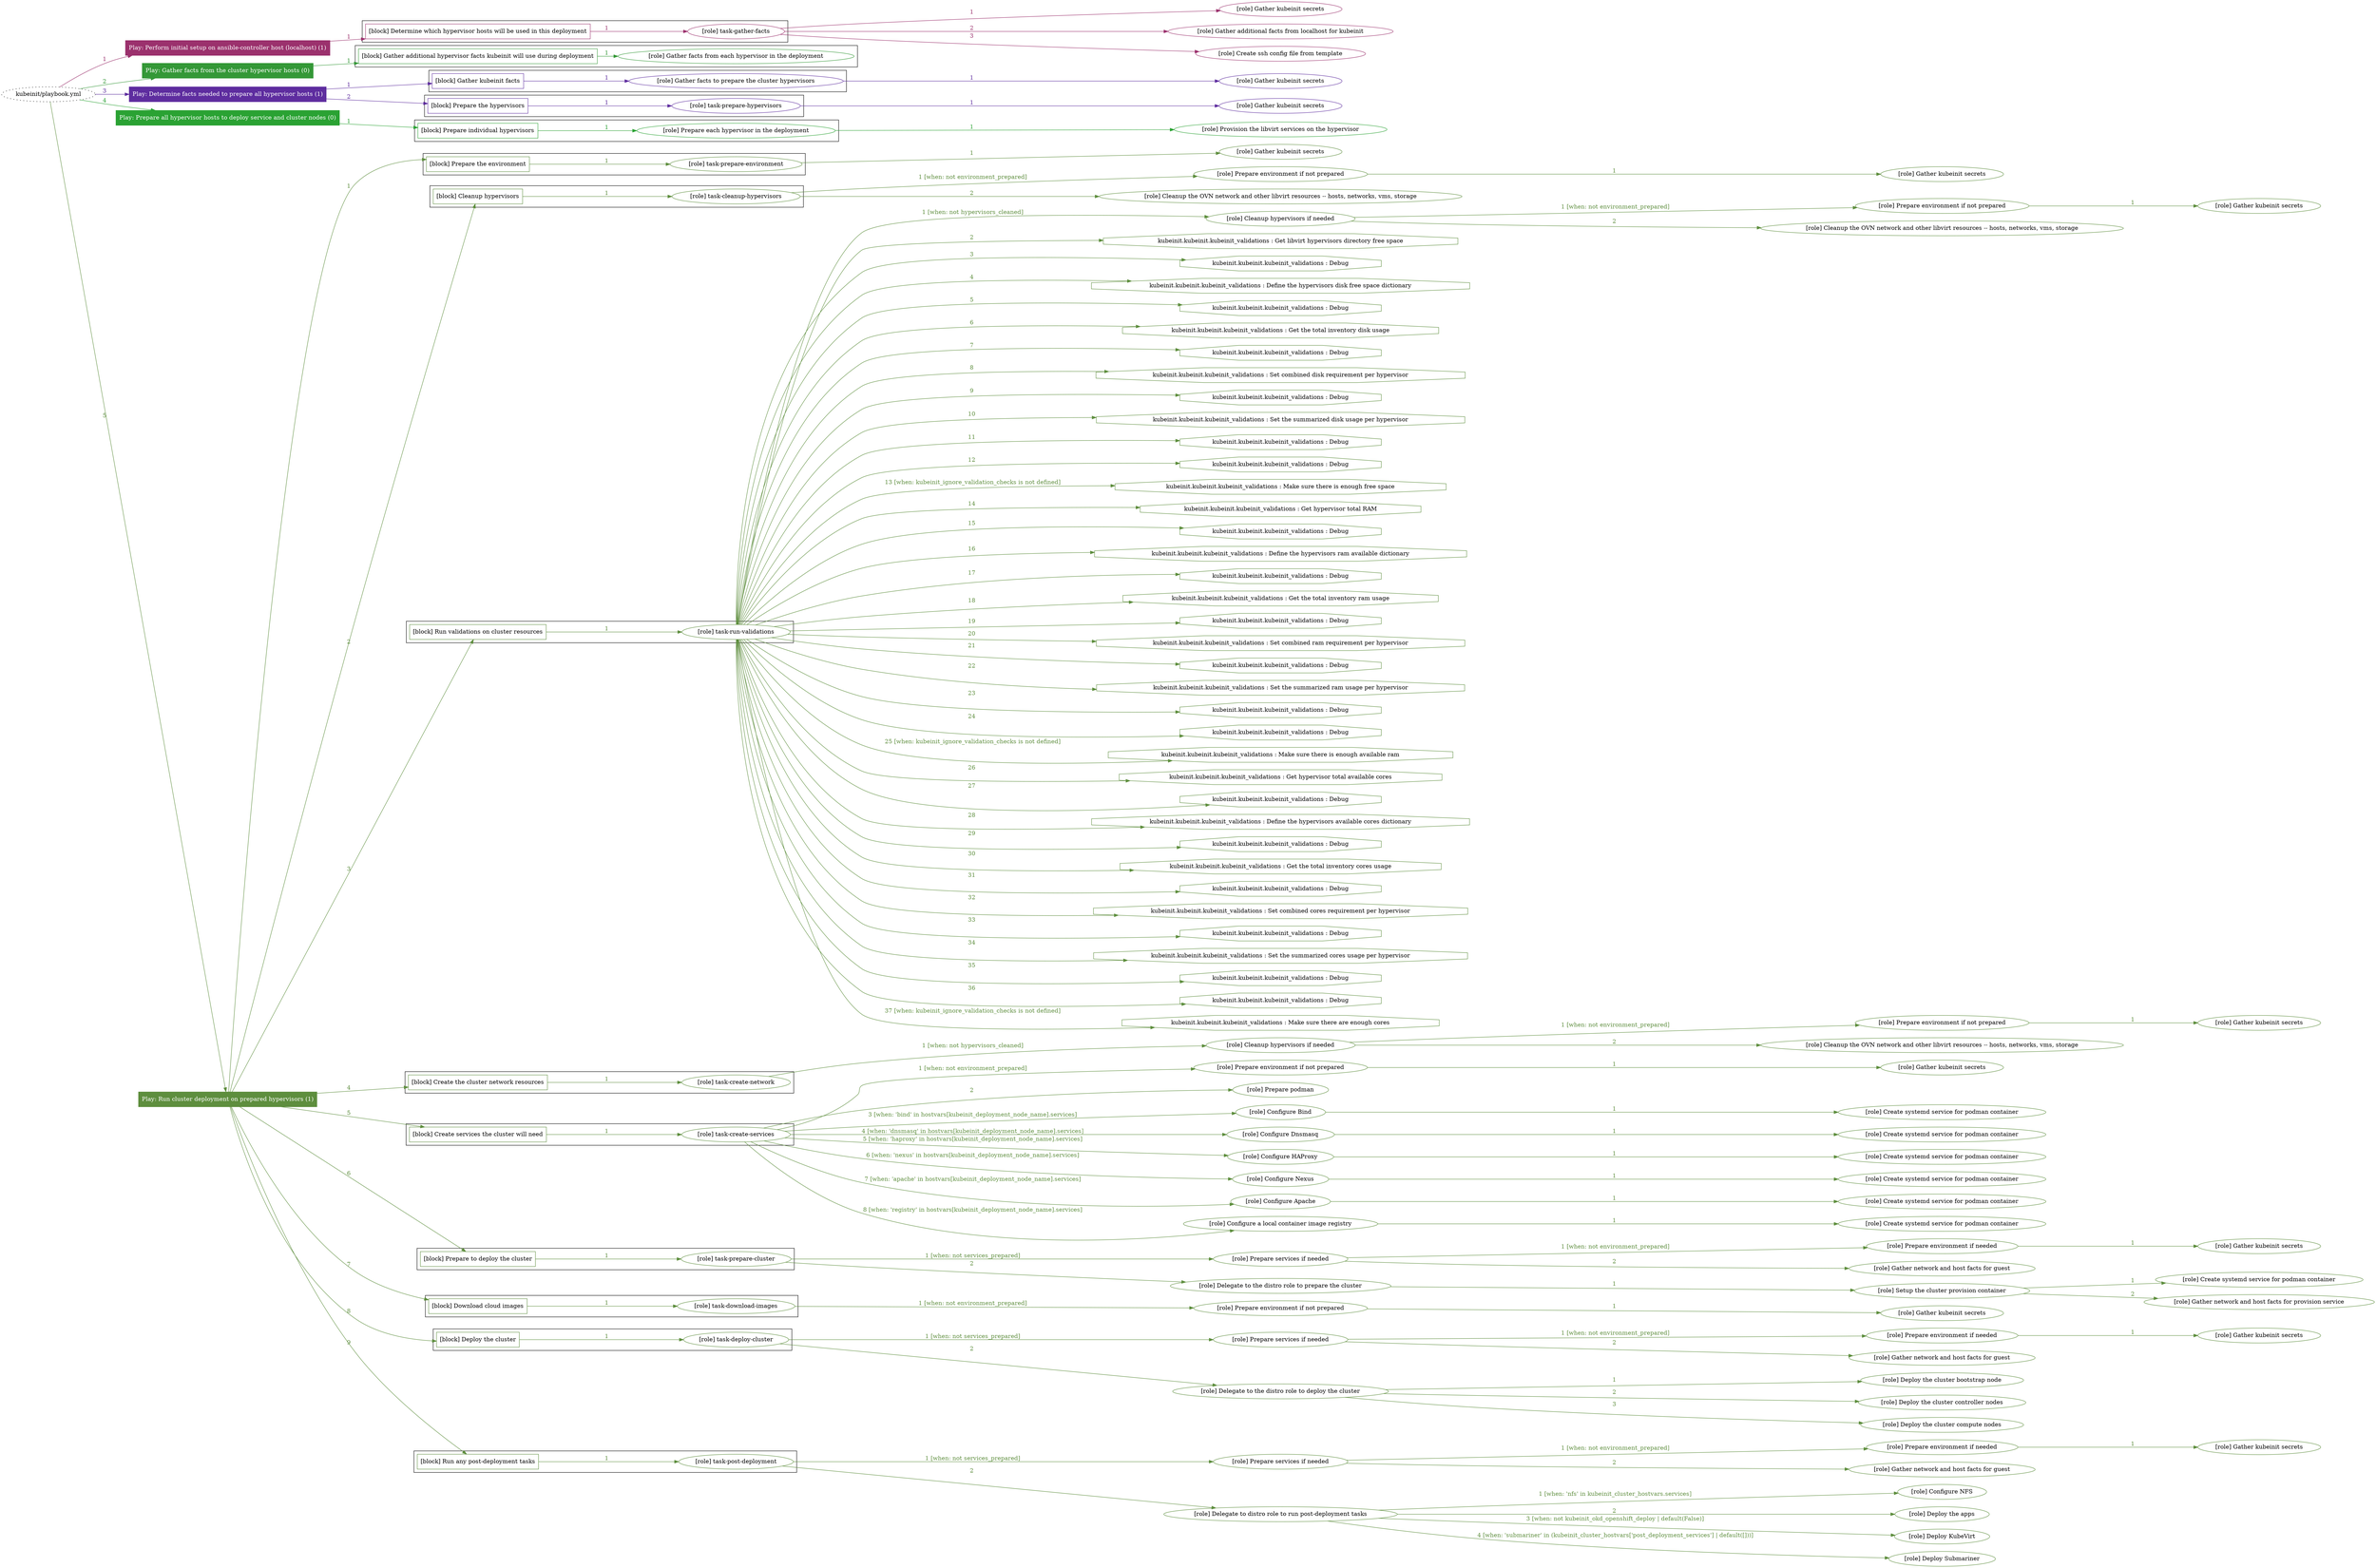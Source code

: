 digraph {
	graph [concentrate=true ordering=in rankdir=LR ratio=fill]
	edge [esep=5 sep=10]
	"kubeinit/playbook.yml" [URL="/home/runner/work/kubeinit/kubeinit/kubeinit/playbook.yml" id=playbook_6489a71c style=dotted]
	play_31ddf039 [label="Play: Perform initial setup on ansible-controller host (localhost) (1)" URL="/home/runner/work/kubeinit/kubeinit/kubeinit/playbook.yml" color="#9b316d" fontcolor="#ffffff" id=play_31ddf039 shape=box style=filled tooltip=localhost]
	"kubeinit/playbook.yml" -> play_31ddf039 [label="1 " color="#9b316d" fontcolor="#9b316d" id=edge_326ee6fe labeltooltip="1 " tooltip="1 "]
	subgraph "Gather kubeinit secrets" {
		role_8898925d [label="[role] Gather kubeinit secrets" URL="/home/runner/.ansible/collections/ansible_collections/kubeinit/kubeinit/roles/kubeinit_prepare/tasks/build_hypervisors_group.yml" color="#9b316d" id=role_8898925d tooltip="Gather kubeinit secrets"]
	}
	subgraph "Gather additional facts from localhost for kubeinit" {
		role_a1d559e5 [label="[role] Gather additional facts from localhost for kubeinit" URL="/home/runner/.ansible/collections/ansible_collections/kubeinit/kubeinit/roles/kubeinit_prepare/tasks/build_hypervisors_group.yml" color="#9b316d" id=role_a1d559e5 tooltip="Gather additional facts from localhost for kubeinit"]
	}
	subgraph "Create ssh config file from template" {
		role_5329780f [label="[role] Create ssh config file from template" URL="/home/runner/.ansible/collections/ansible_collections/kubeinit/kubeinit/roles/kubeinit_prepare/tasks/build_hypervisors_group.yml" color="#9b316d" id=role_5329780f tooltip="Create ssh config file from template"]
	}
	subgraph "task-gather-facts" {
		role_a66c4647 [label="[role] task-gather-facts" URL="/home/runner/work/kubeinit/kubeinit/kubeinit/playbook.yml" color="#9b316d" id=role_a66c4647 tooltip="task-gather-facts"]
		role_a66c4647 -> role_8898925d [label="1 " color="#9b316d" fontcolor="#9b316d" id=edge_f9e7d358 labeltooltip="1 " tooltip="1 "]
		role_a66c4647 -> role_a1d559e5 [label="2 " color="#9b316d" fontcolor="#9b316d" id=edge_cc259043 labeltooltip="2 " tooltip="2 "]
		role_a66c4647 -> role_5329780f [label="3 " color="#9b316d" fontcolor="#9b316d" id=edge_74aada77 labeltooltip="3 " tooltip="3 "]
	}
	subgraph "Play: Perform initial setup on ansible-controller host (localhost) (1)" {
		play_31ddf039 -> block_3214e702 [label=1 color="#9b316d" fontcolor="#9b316d" id=edge_f205d450 labeltooltip=1 tooltip=1]
		subgraph cluster_block_3214e702 {
			block_3214e702 [label="[block] Determine which hypervisor hosts will be used in this deployment" URL="/home/runner/work/kubeinit/kubeinit/kubeinit/playbook.yml" color="#9b316d" id=block_3214e702 labeltooltip="Determine which hypervisor hosts will be used in this deployment" shape=box tooltip="Determine which hypervisor hosts will be used in this deployment"]
			block_3214e702 -> role_a66c4647 [label="1 " color="#9b316d" fontcolor="#9b316d" id=edge_5580ca94 labeltooltip="1 " tooltip="1 "]
		}
	}
	play_5fde5901 [label="Play: Gather facts from the cluster hypervisor hosts (0)" URL="/home/runner/work/kubeinit/kubeinit/kubeinit/playbook.yml" color="#349837" fontcolor="#ffffff" id=play_5fde5901 shape=box style=filled tooltip="Play: Gather facts from the cluster hypervisor hosts (0)"]
	"kubeinit/playbook.yml" -> play_5fde5901 [label="2 " color="#349837" fontcolor="#349837" id=edge_d2328a1b labeltooltip="2 " tooltip="2 "]
	subgraph "Gather facts from each hypervisor in the deployment" {
		role_ea2fda88 [label="[role] Gather facts from each hypervisor in the deployment" URL="/home/runner/work/kubeinit/kubeinit/kubeinit/playbook.yml" color="#349837" id=role_ea2fda88 tooltip="Gather facts from each hypervisor in the deployment"]
	}
	subgraph "Play: Gather facts from the cluster hypervisor hosts (0)" {
		play_5fde5901 -> block_7ebe683b [label=1 color="#349837" fontcolor="#349837" id=edge_2e6e2733 labeltooltip=1 tooltip=1]
		subgraph cluster_block_7ebe683b {
			block_7ebe683b [label="[block] Gather additional hypervisor facts kubeinit will use during deployment" URL="/home/runner/work/kubeinit/kubeinit/kubeinit/playbook.yml" color="#349837" id=block_7ebe683b labeltooltip="Gather additional hypervisor facts kubeinit will use during deployment" shape=box tooltip="Gather additional hypervisor facts kubeinit will use during deployment"]
			block_7ebe683b -> role_ea2fda88 [label="1 " color="#349837" fontcolor="#349837" id=edge_19569573 labeltooltip="1 " tooltip="1 "]
		}
	}
	play_2ec57dbe [label="Play: Determine facts needed to prepare all hypervisor hosts (1)" URL="/home/runner/work/kubeinit/kubeinit/kubeinit/playbook.yml" color="#5e2d9f" fontcolor="#ffffff" id=play_2ec57dbe shape=box style=filled tooltip=localhost]
	"kubeinit/playbook.yml" -> play_2ec57dbe [label="3 " color="#5e2d9f" fontcolor="#5e2d9f" id=edge_489cd1ad labeltooltip="3 " tooltip="3 "]
	subgraph "Gather kubeinit secrets" {
		role_c7d43e89 [label="[role] Gather kubeinit secrets" URL="/home/runner/.ansible/collections/ansible_collections/kubeinit/kubeinit/roles/kubeinit_prepare/tasks/gather_kubeinit_facts.yml" color="#5e2d9f" id=role_c7d43e89 tooltip="Gather kubeinit secrets"]
	}
	subgraph "Gather facts to prepare the cluster hypervisors" {
		role_ca959dec [label="[role] Gather facts to prepare the cluster hypervisors" URL="/home/runner/work/kubeinit/kubeinit/kubeinit/playbook.yml" color="#5e2d9f" id=role_ca959dec tooltip="Gather facts to prepare the cluster hypervisors"]
		role_ca959dec -> role_c7d43e89 [label="1 " color="#5e2d9f" fontcolor="#5e2d9f" id=edge_df7ade7b labeltooltip="1 " tooltip="1 "]
	}
	subgraph "Gather kubeinit secrets" {
		role_572d2add [label="[role] Gather kubeinit secrets" URL="/home/runner/.ansible/collections/ansible_collections/kubeinit/kubeinit/roles/kubeinit_prepare/tasks/gather_kubeinit_facts.yml" color="#5e2d9f" id=role_572d2add tooltip="Gather kubeinit secrets"]
	}
	subgraph "task-prepare-hypervisors" {
		role_d1069dad [label="[role] task-prepare-hypervisors" URL="/home/runner/work/kubeinit/kubeinit/kubeinit/playbook.yml" color="#5e2d9f" id=role_d1069dad tooltip="task-prepare-hypervisors"]
		role_d1069dad -> role_572d2add [label="1 " color="#5e2d9f" fontcolor="#5e2d9f" id=edge_af00d309 labeltooltip="1 " tooltip="1 "]
	}
	subgraph "Play: Determine facts needed to prepare all hypervisor hosts (1)" {
		play_2ec57dbe -> block_40041337 [label=1 color="#5e2d9f" fontcolor="#5e2d9f" id=edge_227e5d2e labeltooltip=1 tooltip=1]
		subgraph cluster_block_40041337 {
			block_40041337 [label="[block] Gather kubeinit facts" URL="/home/runner/work/kubeinit/kubeinit/kubeinit/playbook.yml" color="#5e2d9f" id=block_40041337 labeltooltip="Gather kubeinit facts" shape=box tooltip="Gather kubeinit facts"]
			block_40041337 -> role_ca959dec [label="1 " color="#5e2d9f" fontcolor="#5e2d9f" id=edge_fa4faed4 labeltooltip="1 " tooltip="1 "]
		}
		play_2ec57dbe -> block_82c657f7 [label=2 color="#5e2d9f" fontcolor="#5e2d9f" id=edge_eb33f115 labeltooltip=2 tooltip=2]
		subgraph cluster_block_82c657f7 {
			block_82c657f7 [label="[block] Prepare the hypervisors" URL="/home/runner/work/kubeinit/kubeinit/kubeinit/playbook.yml" color="#5e2d9f" id=block_82c657f7 labeltooltip="Prepare the hypervisors" shape=box tooltip="Prepare the hypervisors"]
			block_82c657f7 -> role_d1069dad [label="1 " color="#5e2d9f" fontcolor="#5e2d9f" id=edge_a230a261 labeltooltip="1 " tooltip="1 "]
		}
	}
	play_aeb564ef [label="Play: Prepare all hypervisor hosts to deploy service and cluster nodes (0)" URL="/home/runner/work/kubeinit/kubeinit/kubeinit/playbook.yml" color="#2aa233" fontcolor="#ffffff" id=play_aeb564ef shape=box style=filled tooltip="Play: Prepare all hypervisor hosts to deploy service and cluster nodes (0)"]
	"kubeinit/playbook.yml" -> play_aeb564ef [label="4 " color="#2aa233" fontcolor="#2aa233" id=edge_03931a66 labeltooltip="4 " tooltip="4 "]
	subgraph "Provision the libvirt services on the hypervisor" {
		role_cfae638b [label="[role] Provision the libvirt services on the hypervisor" URL="/home/runner/.ansible/collections/ansible_collections/kubeinit/kubeinit/roles/kubeinit_prepare/tasks/prepare_hypervisor.yml" color="#2aa233" id=role_cfae638b tooltip="Provision the libvirt services on the hypervisor"]
	}
	subgraph "Prepare each hypervisor in the deployment" {
		role_2b6e3c05 [label="[role] Prepare each hypervisor in the deployment" URL="/home/runner/work/kubeinit/kubeinit/kubeinit/playbook.yml" color="#2aa233" id=role_2b6e3c05 tooltip="Prepare each hypervisor in the deployment"]
		role_2b6e3c05 -> role_cfae638b [label="1 " color="#2aa233" fontcolor="#2aa233" id=edge_c6e69c3d labeltooltip="1 " tooltip="1 "]
	}
	subgraph "Play: Prepare all hypervisor hosts to deploy service and cluster nodes (0)" {
		play_aeb564ef -> block_8e3c3077 [label=1 color="#2aa233" fontcolor="#2aa233" id=edge_1543e198 labeltooltip=1 tooltip=1]
		subgraph cluster_block_8e3c3077 {
			block_8e3c3077 [label="[block] Prepare individual hypervisors" URL="/home/runner/work/kubeinit/kubeinit/kubeinit/playbook.yml" color="#2aa233" id=block_8e3c3077 labeltooltip="Prepare individual hypervisors" shape=box tooltip="Prepare individual hypervisors"]
			block_8e3c3077 -> role_2b6e3c05 [label="1 " color="#2aa233" fontcolor="#2aa233" id=edge_c7bb538d labeltooltip="1 " tooltip="1 "]
		}
	}
	play_04ad65d8 [label="Play: Run cluster deployment on prepared hypervisors (1)" URL="/home/runner/work/kubeinit/kubeinit/kubeinit/playbook.yml" color="#5e8e3e" fontcolor="#ffffff" id=play_04ad65d8 shape=box style=filled tooltip=localhost]
	"kubeinit/playbook.yml" -> play_04ad65d8 [label="5 " color="#5e8e3e" fontcolor="#5e8e3e" id=edge_126ec100 labeltooltip="5 " tooltip="5 "]
	subgraph "Gather kubeinit secrets" {
		role_7885f97f [label="[role] Gather kubeinit secrets" URL="/home/runner/.ansible/collections/ansible_collections/kubeinit/kubeinit/roles/kubeinit_prepare/tasks/gather_kubeinit_facts.yml" color="#5e8e3e" id=role_7885f97f tooltip="Gather kubeinit secrets"]
	}
	subgraph "task-prepare-environment" {
		role_10f0cd54 [label="[role] task-prepare-environment" URL="/home/runner/work/kubeinit/kubeinit/kubeinit/playbook.yml" color="#5e8e3e" id=role_10f0cd54 tooltip="task-prepare-environment"]
		role_10f0cd54 -> role_7885f97f [label="1 " color="#5e8e3e" fontcolor="#5e8e3e" id=edge_dbd95be8 labeltooltip="1 " tooltip="1 "]
	}
	subgraph "Gather kubeinit secrets" {
		role_c22f9f5f [label="[role] Gather kubeinit secrets" URL="/home/runner/.ansible/collections/ansible_collections/kubeinit/kubeinit/roles/kubeinit_prepare/tasks/gather_kubeinit_facts.yml" color="#5e8e3e" id=role_c22f9f5f tooltip="Gather kubeinit secrets"]
	}
	subgraph "Prepare environment if not prepared" {
		role_b6af2d45 [label="[role] Prepare environment if not prepared" URL="/home/runner/.ansible/collections/ansible_collections/kubeinit/kubeinit/roles/kubeinit_prepare/tasks/cleanup_hypervisors.yml" color="#5e8e3e" id=role_b6af2d45 tooltip="Prepare environment if not prepared"]
		role_b6af2d45 -> role_c22f9f5f [label="1 " color="#5e8e3e" fontcolor="#5e8e3e" id=edge_25722a4b labeltooltip="1 " tooltip="1 "]
	}
	subgraph "Cleanup the OVN network and other libvirt resources -- hosts, networks, vms, storage" {
		role_e0176e2c [label="[role] Cleanup the OVN network and other libvirt resources -- hosts, networks, vms, storage" URL="/home/runner/.ansible/collections/ansible_collections/kubeinit/kubeinit/roles/kubeinit_prepare/tasks/cleanup_hypervisors.yml" color="#5e8e3e" id=role_e0176e2c tooltip="Cleanup the OVN network and other libvirt resources -- hosts, networks, vms, storage"]
	}
	subgraph "task-cleanup-hypervisors" {
		role_ae39d73d [label="[role] task-cleanup-hypervisors" URL="/home/runner/work/kubeinit/kubeinit/kubeinit/playbook.yml" color="#5e8e3e" id=role_ae39d73d tooltip="task-cleanup-hypervisors"]
		role_ae39d73d -> role_b6af2d45 [label="1 [when: not environment_prepared]" color="#5e8e3e" fontcolor="#5e8e3e" id=edge_50dc3377 labeltooltip="1 [when: not environment_prepared]" tooltip="1 [when: not environment_prepared]"]
		role_ae39d73d -> role_e0176e2c [label="2 " color="#5e8e3e" fontcolor="#5e8e3e" id=edge_afdc3bf8 labeltooltip="2 " tooltip="2 "]
	}
	subgraph "Gather kubeinit secrets" {
		role_f6f3e998 [label="[role] Gather kubeinit secrets" URL="/home/runner/.ansible/collections/ansible_collections/kubeinit/kubeinit/roles/kubeinit_prepare/tasks/gather_kubeinit_facts.yml" color="#5e8e3e" id=role_f6f3e998 tooltip="Gather kubeinit secrets"]
	}
	subgraph "Prepare environment if not prepared" {
		role_e5a817c0 [label="[role] Prepare environment if not prepared" URL="/home/runner/.ansible/collections/ansible_collections/kubeinit/kubeinit/roles/kubeinit_prepare/tasks/cleanup_hypervisors.yml" color="#5e8e3e" id=role_e5a817c0 tooltip="Prepare environment if not prepared"]
		role_e5a817c0 -> role_f6f3e998 [label="1 " color="#5e8e3e" fontcolor="#5e8e3e" id=edge_1b41f533 labeltooltip="1 " tooltip="1 "]
	}
	subgraph "Cleanup the OVN network and other libvirt resources -- hosts, networks, vms, storage" {
		role_b1bf1390 [label="[role] Cleanup the OVN network and other libvirt resources -- hosts, networks, vms, storage" URL="/home/runner/.ansible/collections/ansible_collections/kubeinit/kubeinit/roles/kubeinit_prepare/tasks/cleanup_hypervisors.yml" color="#5e8e3e" id=role_b1bf1390 tooltip="Cleanup the OVN network and other libvirt resources -- hosts, networks, vms, storage"]
	}
	subgraph "Cleanup hypervisors if needed" {
		role_5b72d9b3 [label="[role] Cleanup hypervisors if needed" URL="/home/runner/.ansible/collections/ansible_collections/kubeinit/kubeinit/roles/kubeinit_validations/tasks/main.yml" color="#5e8e3e" id=role_5b72d9b3 tooltip="Cleanup hypervisors if needed"]
		role_5b72d9b3 -> role_e5a817c0 [label="1 [when: not environment_prepared]" color="#5e8e3e" fontcolor="#5e8e3e" id=edge_8e77106e labeltooltip="1 [when: not environment_prepared]" tooltip="1 [when: not environment_prepared]"]
		role_5b72d9b3 -> role_b1bf1390 [label="2 " color="#5e8e3e" fontcolor="#5e8e3e" id=edge_bf728891 labeltooltip="2 " tooltip="2 "]
	}
	subgraph "task-run-validations" {
		role_59289b6d [label="[role] task-run-validations" URL="/home/runner/work/kubeinit/kubeinit/kubeinit/playbook.yml" color="#5e8e3e" id=role_59289b6d tooltip="task-run-validations"]
		role_59289b6d -> role_5b72d9b3 [label="1 [when: not hypervisors_cleaned]" color="#5e8e3e" fontcolor="#5e8e3e" id=edge_e4b36604 labeltooltip="1 [when: not hypervisors_cleaned]" tooltip="1 [when: not hypervisors_cleaned]"]
		task_651c98cb [label="kubeinit.kubeinit.kubeinit_validations : Get libvirt hypervisors directory free space" URL="/home/runner/.ansible/collections/ansible_collections/kubeinit/kubeinit/roles/kubeinit_validations/tasks/10_libvirt_free_space.yml" color="#5e8e3e" id=task_651c98cb shape=octagon tooltip="kubeinit.kubeinit.kubeinit_validations : Get libvirt hypervisors directory free space"]
		role_59289b6d -> task_651c98cb [label="2 " color="#5e8e3e" fontcolor="#5e8e3e" id=edge_f44652e8 labeltooltip="2 " tooltip="2 "]
		task_d7891861 [label="kubeinit.kubeinit.kubeinit_validations : Debug" URL="/home/runner/.ansible/collections/ansible_collections/kubeinit/kubeinit/roles/kubeinit_validations/tasks/10_libvirt_free_space.yml" color="#5e8e3e" id=task_d7891861 shape=octagon tooltip="kubeinit.kubeinit.kubeinit_validations : Debug"]
		role_59289b6d -> task_d7891861 [label="3 " color="#5e8e3e" fontcolor="#5e8e3e" id=edge_8f0bcac2 labeltooltip="3 " tooltip="3 "]
		task_41440935 [label="kubeinit.kubeinit.kubeinit_validations : Define the hypervisors disk free space dictionary" URL="/home/runner/.ansible/collections/ansible_collections/kubeinit/kubeinit/roles/kubeinit_validations/tasks/10_libvirt_free_space.yml" color="#5e8e3e" id=task_41440935 shape=octagon tooltip="kubeinit.kubeinit.kubeinit_validations : Define the hypervisors disk free space dictionary"]
		role_59289b6d -> task_41440935 [label="4 " color="#5e8e3e" fontcolor="#5e8e3e" id=edge_b9fd97d5 labeltooltip="4 " tooltip="4 "]
		task_6dd7282c [label="kubeinit.kubeinit.kubeinit_validations : Debug" URL="/home/runner/.ansible/collections/ansible_collections/kubeinit/kubeinit/roles/kubeinit_validations/tasks/10_libvirt_free_space.yml" color="#5e8e3e" id=task_6dd7282c shape=octagon tooltip="kubeinit.kubeinit.kubeinit_validations : Debug"]
		role_59289b6d -> task_6dd7282c [label="5 " color="#5e8e3e" fontcolor="#5e8e3e" id=edge_7f86c1d1 labeltooltip="5 " tooltip="5 "]
		task_82e5a390 [label="kubeinit.kubeinit.kubeinit_validations : Get the total inventory disk usage" URL="/home/runner/.ansible/collections/ansible_collections/kubeinit/kubeinit/roles/kubeinit_validations/tasks/10_libvirt_free_space.yml" color="#5e8e3e" id=task_82e5a390 shape=octagon tooltip="kubeinit.kubeinit.kubeinit_validations : Get the total inventory disk usage"]
		role_59289b6d -> task_82e5a390 [label="6 " color="#5e8e3e" fontcolor="#5e8e3e" id=edge_806d690b labeltooltip="6 " tooltip="6 "]
		task_ddf5c243 [label="kubeinit.kubeinit.kubeinit_validations : Debug" URL="/home/runner/.ansible/collections/ansible_collections/kubeinit/kubeinit/roles/kubeinit_validations/tasks/10_libvirt_free_space.yml" color="#5e8e3e" id=task_ddf5c243 shape=octagon tooltip="kubeinit.kubeinit.kubeinit_validations : Debug"]
		role_59289b6d -> task_ddf5c243 [label="7 " color="#5e8e3e" fontcolor="#5e8e3e" id=edge_8d40e869 labeltooltip="7 " tooltip="7 "]
		task_a1ff5b72 [label="kubeinit.kubeinit.kubeinit_validations : Set combined disk requirement per hypervisor" URL="/home/runner/.ansible/collections/ansible_collections/kubeinit/kubeinit/roles/kubeinit_validations/tasks/10_libvirt_free_space.yml" color="#5e8e3e" id=task_a1ff5b72 shape=octagon tooltip="kubeinit.kubeinit.kubeinit_validations : Set combined disk requirement per hypervisor"]
		role_59289b6d -> task_a1ff5b72 [label="8 " color="#5e8e3e" fontcolor="#5e8e3e" id=edge_29b2d3f6 labeltooltip="8 " tooltip="8 "]
		task_2d80e265 [label="kubeinit.kubeinit.kubeinit_validations : Debug" URL="/home/runner/.ansible/collections/ansible_collections/kubeinit/kubeinit/roles/kubeinit_validations/tasks/10_libvirt_free_space.yml" color="#5e8e3e" id=task_2d80e265 shape=octagon tooltip="kubeinit.kubeinit.kubeinit_validations : Debug"]
		role_59289b6d -> task_2d80e265 [label="9 " color="#5e8e3e" fontcolor="#5e8e3e" id=edge_d9caa21c labeltooltip="9 " tooltip="9 "]
		task_c2a85fcd [label="kubeinit.kubeinit.kubeinit_validations : Set the summarized disk usage per hypervisor" URL="/home/runner/.ansible/collections/ansible_collections/kubeinit/kubeinit/roles/kubeinit_validations/tasks/10_libvirt_free_space.yml" color="#5e8e3e" id=task_c2a85fcd shape=octagon tooltip="kubeinit.kubeinit.kubeinit_validations : Set the summarized disk usage per hypervisor"]
		role_59289b6d -> task_c2a85fcd [label="10 " color="#5e8e3e" fontcolor="#5e8e3e" id=edge_498ad339 labeltooltip="10 " tooltip="10 "]
		task_6fe03e20 [label="kubeinit.kubeinit.kubeinit_validations : Debug" URL="/home/runner/.ansible/collections/ansible_collections/kubeinit/kubeinit/roles/kubeinit_validations/tasks/10_libvirt_free_space.yml" color="#5e8e3e" id=task_6fe03e20 shape=octagon tooltip="kubeinit.kubeinit.kubeinit_validations : Debug"]
		role_59289b6d -> task_6fe03e20 [label="11 " color="#5e8e3e" fontcolor="#5e8e3e" id=edge_118fdbe5 labeltooltip="11 " tooltip="11 "]
		task_6040ea4f [label="kubeinit.kubeinit.kubeinit_validations : Debug" URL="/home/runner/.ansible/collections/ansible_collections/kubeinit/kubeinit/roles/kubeinit_validations/tasks/10_libvirt_free_space.yml" color="#5e8e3e" id=task_6040ea4f shape=octagon tooltip="kubeinit.kubeinit.kubeinit_validations : Debug"]
		role_59289b6d -> task_6040ea4f [label="12 " color="#5e8e3e" fontcolor="#5e8e3e" id=edge_23aec3a0 labeltooltip="12 " tooltip="12 "]
		task_63270ba9 [label="kubeinit.kubeinit.kubeinit_validations : Make sure there is enough free space" URL="/home/runner/.ansible/collections/ansible_collections/kubeinit/kubeinit/roles/kubeinit_validations/tasks/10_libvirt_free_space.yml" color="#5e8e3e" id=task_63270ba9 shape=octagon tooltip="kubeinit.kubeinit.kubeinit_validations : Make sure there is enough free space"]
		role_59289b6d -> task_63270ba9 [label="13 [when: kubeinit_ignore_validation_checks is not defined]" color="#5e8e3e" fontcolor="#5e8e3e" id=edge_3446acb9 labeltooltip="13 [when: kubeinit_ignore_validation_checks is not defined]" tooltip="13 [when: kubeinit_ignore_validation_checks is not defined]"]
		task_d051f6a5 [label="kubeinit.kubeinit.kubeinit_validations : Get hypervisor total RAM" URL="/home/runner/.ansible/collections/ansible_collections/kubeinit/kubeinit/roles/kubeinit_validations/tasks/20_libvirt_available_ram.yml" color="#5e8e3e" id=task_d051f6a5 shape=octagon tooltip="kubeinit.kubeinit.kubeinit_validations : Get hypervisor total RAM"]
		role_59289b6d -> task_d051f6a5 [label="14 " color="#5e8e3e" fontcolor="#5e8e3e" id=edge_04d79dd5 labeltooltip="14 " tooltip="14 "]
		task_43b26d6c [label="kubeinit.kubeinit.kubeinit_validations : Debug" URL="/home/runner/.ansible/collections/ansible_collections/kubeinit/kubeinit/roles/kubeinit_validations/tasks/20_libvirt_available_ram.yml" color="#5e8e3e" id=task_43b26d6c shape=octagon tooltip="kubeinit.kubeinit.kubeinit_validations : Debug"]
		role_59289b6d -> task_43b26d6c [label="15 " color="#5e8e3e" fontcolor="#5e8e3e" id=edge_9b9039f7 labeltooltip="15 " tooltip="15 "]
		task_0c9d9c72 [label="kubeinit.kubeinit.kubeinit_validations : Define the hypervisors ram available dictionary" URL="/home/runner/.ansible/collections/ansible_collections/kubeinit/kubeinit/roles/kubeinit_validations/tasks/20_libvirt_available_ram.yml" color="#5e8e3e" id=task_0c9d9c72 shape=octagon tooltip="kubeinit.kubeinit.kubeinit_validations : Define the hypervisors ram available dictionary"]
		role_59289b6d -> task_0c9d9c72 [label="16 " color="#5e8e3e" fontcolor="#5e8e3e" id=edge_865c3e20 labeltooltip="16 " tooltip="16 "]
		task_9c29b7b5 [label="kubeinit.kubeinit.kubeinit_validations : Debug" URL="/home/runner/.ansible/collections/ansible_collections/kubeinit/kubeinit/roles/kubeinit_validations/tasks/20_libvirt_available_ram.yml" color="#5e8e3e" id=task_9c29b7b5 shape=octagon tooltip="kubeinit.kubeinit.kubeinit_validations : Debug"]
		role_59289b6d -> task_9c29b7b5 [label="17 " color="#5e8e3e" fontcolor="#5e8e3e" id=edge_c536f1ac labeltooltip="17 " tooltip="17 "]
		task_ec66ae8c [label="kubeinit.kubeinit.kubeinit_validations : Get the total inventory ram usage" URL="/home/runner/.ansible/collections/ansible_collections/kubeinit/kubeinit/roles/kubeinit_validations/tasks/20_libvirt_available_ram.yml" color="#5e8e3e" id=task_ec66ae8c shape=octagon tooltip="kubeinit.kubeinit.kubeinit_validations : Get the total inventory ram usage"]
		role_59289b6d -> task_ec66ae8c [label="18 " color="#5e8e3e" fontcolor="#5e8e3e" id=edge_02fe6107 labeltooltip="18 " tooltip="18 "]
		task_0c0498ef [label="kubeinit.kubeinit.kubeinit_validations : Debug" URL="/home/runner/.ansible/collections/ansible_collections/kubeinit/kubeinit/roles/kubeinit_validations/tasks/20_libvirt_available_ram.yml" color="#5e8e3e" id=task_0c0498ef shape=octagon tooltip="kubeinit.kubeinit.kubeinit_validations : Debug"]
		role_59289b6d -> task_0c0498ef [label="19 " color="#5e8e3e" fontcolor="#5e8e3e" id=edge_6dbc2e14 labeltooltip="19 " tooltip="19 "]
		task_e4af06a4 [label="kubeinit.kubeinit.kubeinit_validations : Set combined ram requirement per hypervisor" URL="/home/runner/.ansible/collections/ansible_collections/kubeinit/kubeinit/roles/kubeinit_validations/tasks/20_libvirt_available_ram.yml" color="#5e8e3e" id=task_e4af06a4 shape=octagon tooltip="kubeinit.kubeinit.kubeinit_validations : Set combined ram requirement per hypervisor"]
		role_59289b6d -> task_e4af06a4 [label="20 " color="#5e8e3e" fontcolor="#5e8e3e" id=edge_4ca8fe05 labeltooltip="20 " tooltip="20 "]
		task_ec991c08 [label="kubeinit.kubeinit.kubeinit_validations : Debug" URL="/home/runner/.ansible/collections/ansible_collections/kubeinit/kubeinit/roles/kubeinit_validations/tasks/20_libvirt_available_ram.yml" color="#5e8e3e" id=task_ec991c08 shape=octagon tooltip="kubeinit.kubeinit.kubeinit_validations : Debug"]
		role_59289b6d -> task_ec991c08 [label="21 " color="#5e8e3e" fontcolor="#5e8e3e" id=edge_76570a56 labeltooltip="21 " tooltip="21 "]
		task_fb19a36c [label="kubeinit.kubeinit.kubeinit_validations : Set the summarized ram usage per hypervisor" URL="/home/runner/.ansible/collections/ansible_collections/kubeinit/kubeinit/roles/kubeinit_validations/tasks/20_libvirt_available_ram.yml" color="#5e8e3e" id=task_fb19a36c shape=octagon tooltip="kubeinit.kubeinit.kubeinit_validations : Set the summarized ram usage per hypervisor"]
		role_59289b6d -> task_fb19a36c [label="22 " color="#5e8e3e" fontcolor="#5e8e3e" id=edge_6d46092e labeltooltip="22 " tooltip="22 "]
		task_a3b30290 [label="kubeinit.kubeinit.kubeinit_validations : Debug" URL="/home/runner/.ansible/collections/ansible_collections/kubeinit/kubeinit/roles/kubeinit_validations/tasks/20_libvirt_available_ram.yml" color="#5e8e3e" id=task_a3b30290 shape=octagon tooltip="kubeinit.kubeinit.kubeinit_validations : Debug"]
		role_59289b6d -> task_a3b30290 [label="23 " color="#5e8e3e" fontcolor="#5e8e3e" id=edge_66272366 labeltooltip="23 " tooltip="23 "]
		task_cef98e94 [label="kubeinit.kubeinit.kubeinit_validations : Debug" URL="/home/runner/.ansible/collections/ansible_collections/kubeinit/kubeinit/roles/kubeinit_validations/tasks/20_libvirt_available_ram.yml" color="#5e8e3e" id=task_cef98e94 shape=octagon tooltip="kubeinit.kubeinit.kubeinit_validations : Debug"]
		role_59289b6d -> task_cef98e94 [label="24 " color="#5e8e3e" fontcolor="#5e8e3e" id=edge_557acea4 labeltooltip="24 " tooltip="24 "]
		task_3f0ab44a [label="kubeinit.kubeinit.kubeinit_validations : Make sure there is enough available ram" URL="/home/runner/.ansible/collections/ansible_collections/kubeinit/kubeinit/roles/kubeinit_validations/tasks/20_libvirt_available_ram.yml" color="#5e8e3e" id=task_3f0ab44a shape=octagon tooltip="kubeinit.kubeinit.kubeinit_validations : Make sure there is enough available ram"]
		role_59289b6d -> task_3f0ab44a [label="25 [when: kubeinit_ignore_validation_checks is not defined]" color="#5e8e3e" fontcolor="#5e8e3e" id=edge_0ff59b7f labeltooltip="25 [when: kubeinit_ignore_validation_checks is not defined]" tooltip="25 [when: kubeinit_ignore_validation_checks is not defined]"]
		task_2aedb5f4 [label="kubeinit.kubeinit.kubeinit_validations : Get hypervisor total available cores" URL="/home/runner/.ansible/collections/ansible_collections/kubeinit/kubeinit/roles/kubeinit_validations/tasks/30_libvirt_check_cpu_cores.yml" color="#5e8e3e" id=task_2aedb5f4 shape=octagon tooltip="kubeinit.kubeinit.kubeinit_validations : Get hypervisor total available cores"]
		role_59289b6d -> task_2aedb5f4 [label="26 " color="#5e8e3e" fontcolor="#5e8e3e" id=edge_6194c597 labeltooltip="26 " tooltip="26 "]
		task_e6a54ca9 [label="kubeinit.kubeinit.kubeinit_validations : Debug" URL="/home/runner/.ansible/collections/ansible_collections/kubeinit/kubeinit/roles/kubeinit_validations/tasks/30_libvirt_check_cpu_cores.yml" color="#5e8e3e" id=task_e6a54ca9 shape=octagon tooltip="kubeinit.kubeinit.kubeinit_validations : Debug"]
		role_59289b6d -> task_e6a54ca9 [label="27 " color="#5e8e3e" fontcolor="#5e8e3e" id=edge_3e975300 labeltooltip="27 " tooltip="27 "]
		task_d75b0775 [label="kubeinit.kubeinit.kubeinit_validations : Define the hypervisors available cores dictionary" URL="/home/runner/.ansible/collections/ansible_collections/kubeinit/kubeinit/roles/kubeinit_validations/tasks/30_libvirt_check_cpu_cores.yml" color="#5e8e3e" id=task_d75b0775 shape=octagon tooltip="kubeinit.kubeinit.kubeinit_validations : Define the hypervisors available cores dictionary"]
		role_59289b6d -> task_d75b0775 [label="28 " color="#5e8e3e" fontcolor="#5e8e3e" id=edge_3bb31690 labeltooltip="28 " tooltip="28 "]
		task_61546805 [label="kubeinit.kubeinit.kubeinit_validations : Debug" URL="/home/runner/.ansible/collections/ansible_collections/kubeinit/kubeinit/roles/kubeinit_validations/tasks/30_libvirt_check_cpu_cores.yml" color="#5e8e3e" id=task_61546805 shape=octagon tooltip="kubeinit.kubeinit.kubeinit_validations : Debug"]
		role_59289b6d -> task_61546805 [label="29 " color="#5e8e3e" fontcolor="#5e8e3e" id=edge_321a07e5 labeltooltip="29 " tooltip="29 "]
		task_4675b8ef [label="kubeinit.kubeinit.kubeinit_validations : Get the total inventory cores usage" URL="/home/runner/.ansible/collections/ansible_collections/kubeinit/kubeinit/roles/kubeinit_validations/tasks/30_libvirt_check_cpu_cores.yml" color="#5e8e3e" id=task_4675b8ef shape=octagon tooltip="kubeinit.kubeinit.kubeinit_validations : Get the total inventory cores usage"]
		role_59289b6d -> task_4675b8ef [label="30 " color="#5e8e3e" fontcolor="#5e8e3e" id=edge_7399186a labeltooltip="30 " tooltip="30 "]
		task_fb534f2d [label="kubeinit.kubeinit.kubeinit_validations : Debug" URL="/home/runner/.ansible/collections/ansible_collections/kubeinit/kubeinit/roles/kubeinit_validations/tasks/30_libvirt_check_cpu_cores.yml" color="#5e8e3e" id=task_fb534f2d shape=octagon tooltip="kubeinit.kubeinit.kubeinit_validations : Debug"]
		role_59289b6d -> task_fb534f2d [label="31 " color="#5e8e3e" fontcolor="#5e8e3e" id=edge_a14c1b31 labeltooltip="31 " tooltip="31 "]
		task_fe9c60d5 [label="kubeinit.kubeinit.kubeinit_validations : Set combined cores requirement per hypervisor" URL="/home/runner/.ansible/collections/ansible_collections/kubeinit/kubeinit/roles/kubeinit_validations/tasks/30_libvirt_check_cpu_cores.yml" color="#5e8e3e" id=task_fe9c60d5 shape=octagon tooltip="kubeinit.kubeinit.kubeinit_validations : Set combined cores requirement per hypervisor"]
		role_59289b6d -> task_fe9c60d5 [label="32 " color="#5e8e3e" fontcolor="#5e8e3e" id=edge_7be3376a labeltooltip="32 " tooltip="32 "]
		task_5a99fcfe [label="kubeinit.kubeinit.kubeinit_validations : Debug" URL="/home/runner/.ansible/collections/ansible_collections/kubeinit/kubeinit/roles/kubeinit_validations/tasks/30_libvirt_check_cpu_cores.yml" color="#5e8e3e" id=task_5a99fcfe shape=octagon tooltip="kubeinit.kubeinit.kubeinit_validations : Debug"]
		role_59289b6d -> task_5a99fcfe [label="33 " color="#5e8e3e" fontcolor="#5e8e3e" id=edge_f3cd0eb2 labeltooltip="33 " tooltip="33 "]
		task_b6982e53 [label="kubeinit.kubeinit.kubeinit_validations : Set the summarized cores usage per hypervisor" URL="/home/runner/.ansible/collections/ansible_collections/kubeinit/kubeinit/roles/kubeinit_validations/tasks/30_libvirt_check_cpu_cores.yml" color="#5e8e3e" id=task_b6982e53 shape=octagon tooltip="kubeinit.kubeinit.kubeinit_validations : Set the summarized cores usage per hypervisor"]
		role_59289b6d -> task_b6982e53 [label="34 " color="#5e8e3e" fontcolor="#5e8e3e" id=edge_e951d25f labeltooltip="34 " tooltip="34 "]
		task_f9e8b2e8 [label="kubeinit.kubeinit.kubeinit_validations : Debug" URL="/home/runner/.ansible/collections/ansible_collections/kubeinit/kubeinit/roles/kubeinit_validations/tasks/30_libvirt_check_cpu_cores.yml" color="#5e8e3e" id=task_f9e8b2e8 shape=octagon tooltip="kubeinit.kubeinit.kubeinit_validations : Debug"]
		role_59289b6d -> task_f9e8b2e8 [label="35 " color="#5e8e3e" fontcolor="#5e8e3e" id=edge_df939fb2 labeltooltip="35 " tooltip="35 "]
		task_f24b094b [label="kubeinit.kubeinit.kubeinit_validations : Debug" URL="/home/runner/.ansible/collections/ansible_collections/kubeinit/kubeinit/roles/kubeinit_validations/tasks/30_libvirt_check_cpu_cores.yml" color="#5e8e3e" id=task_f24b094b shape=octagon tooltip="kubeinit.kubeinit.kubeinit_validations : Debug"]
		role_59289b6d -> task_f24b094b [label="36 " color="#5e8e3e" fontcolor="#5e8e3e" id=edge_89c7672a labeltooltip="36 " tooltip="36 "]
		task_d8da70e5 [label="kubeinit.kubeinit.kubeinit_validations : Make sure there are enough cores" URL="/home/runner/.ansible/collections/ansible_collections/kubeinit/kubeinit/roles/kubeinit_validations/tasks/30_libvirt_check_cpu_cores.yml" color="#5e8e3e" id=task_d8da70e5 shape=octagon tooltip="kubeinit.kubeinit.kubeinit_validations : Make sure there are enough cores"]
		role_59289b6d -> task_d8da70e5 [label="37 [when: kubeinit_ignore_validation_checks is not defined]" color="#5e8e3e" fontcolor="#5e8e3e" id=edge_599ea26e labeltooltip="37 [when: kubeinit_ignore_validation_checks is not defined]" tooltip="37 [when: kubeinit_ignore_validation_checks is not defined]"]
	}
	subgraph "Gather kubeinit secrets" {
		role_bc56d1ea [label="[role] Gather kubeinit secrets" URL="/home/runner/.ansible/collections/ansible_collections/kubeinit/kubeinit/roles/kubeinit_prepare/tasks/gather_kubeinit_facts.yml" color="#5e8e3e" id=role_bc56d1ea tooltip="Gather kubeinit secrets"]
	}
	subgraph "Prepare environment if not prepared" {
		role_48b68fa8 [label="[role] Prepare environment if not prepared" URL="/home/runner/.ansible/collections/ansible_collections/kubeinit/kubeinit/roles/kubeinit_prepare/tasks/cleanup_hypervisors.yml" color="#5e8e3e" id=role_48b68fa8 tooltip="Prepare environment if not prepared"]
		role_48b68fa8 -> role_bc56d1ea [label="1 " color="#5e8e3e" fontcolor="#5e8e3e" id=edge_4da3e07b labeltooltip="1 " tooltip="1 "]
	}
	subgraph "Cleanup the OVN network and other libvirt resources -- hosts, networks, vms, storage" {
		role_097cb2a8 [label="[role] Cleanup the OVN network and other libvirt resources -- hosts, networks, vms, storage" URL="/home/runner/.ansible/collections/ansible_collections/kubeinit/kubeinit/roles/kubeinit_prepare/tasks/cleanup_hypervisors.yml" color="#5e8e3e" id=role_097cb2a8 tooltip="Cleanup the OVN network and other libvirt resources -- hosts, networks, vms, storage"]
	}
	subgraph "Cleanup hypervisors if needed" {
		role_df935d89 [label="[role] Cleanup hypervisors if needed" URL="/home/runner/.ansible/collections/ansible_collections/kubeinit/kubeinit/roles/kubeinit_libvirt/tasks/create_network.yml" color="#5e8e3e" id=role_df935d89 tooltip="Cleanup hypervisors if needed"]
		role_df935d89 -> role_48b68fa8 [label="1 [when: not environment_prepared]" color="#5e8e3e" fontcolor="#5e8e3e" id=edge_b8bf19a3 labeltooltip="1 [when: not environment_prepared]" tooltip="1 [when: not environment_prepared]"]
		role_df935d89 -> role_097cb2a8 [label="2 " color="#5e8e3e" fontcolor="#5e8e3e" id=edge_4ad3c833 labeltooltip="2 " tooltip="2 "]
	}
	subgraph "task-create-network" {
		role_dbc89980 [label="[role] task-create-network" URL="/home/runner/work/kubeinit/kubeinit/kubeinit/playbook.yml" color="#5e8e3e" id=role_dbc89980 tooltip="task-create-network"]
		role_dbc89980 -> role_df935d89 [label="1 [when: not hypervisors_cleaned]" color="#5e8e3e" fontcolor="#5e8e3e" id=edge_a31e47aa labeltooltip="1 [when: not hypervisors_cleaned]" tooltip="1 [when: not hypervisors_cleaned]"]
	}
	subgraph "Gather kubeinit secrets" {
		role_faf0e597 [label="[role] Gather kubeinit secrets" URL="/home/runner/.ansible/collections/ansible_collections/kubeinit/kubeinit/roles/kubeinit_prepare/tasks/gather_kubeinit_facts.yml" color="#5e8e3e" id=role_faf0e597 tooltip="Gather kubeinit secrets"]
	}
	subgraph "Prepare environment if not prepared" {
		role_57e2b0e6 [label="[role] Prepare environment if not prepared" URL="/home/runner/.ansible/collections/ansible_collections/kubeinit/kubeinit/roles/kubeinit_services/tasks/main.yml" color="#5e8e3e" id=role_57e2b0e6 tooltip="Prepare environment if not prepared"]
		role_57e2b0e6 -> role_faf0e597 [label="1 " color="#5e8e3e" fontcolor="#5e8e3e" id=edge_175fb289 labeltooltip="1 " tooltip="1 "]
	}
	subgraph "Prepare podman" {
		role_7e871aab [label="[role] Prepare podman" URL="/home/runner/.ansible/collections/ansible_collections/kubeinit/kubeinit/roles/kubeinit_services/tasks/00_create_service_pod.yml" color="#5e8e3e" id=role_7e871aab tooltip="Prepare podman"]
	}
	subgraph "Create systemd service for podman container" {
		role_68131957 [label="[role] Create systemd service for podman container" URL="/home/runner/.ansible/collections/ansible_collections/kubeinit/kubeinit/roles/kubeinit_bind/tasks/main.yml" color="#5e8e3e" id=role_68131957 tooltip="Create systemd service for podman container"]
	}
	subgraph "Configure Bind" {
		role_7a2c4d47 [label="[role] Configure Bind" URL="/home/runner/.ansible/collections/ansible_collections/kubeinit/kubeinit/roles/kubeinit_services/tasks/start_services_containers.yml" color="#5e8e3e" id=role_7a2c4d47 tooltip="Configure Bind"]
		role_7a2c4d47 -> role_68131957 [label="1 " color="#5e8e3e" fontcolor="#5e8e3e" id=edge_c3699157 labeltooltip="1 " tooltip="1 "]
	}
	subgraph "Create systemd service for podman container" {
		role_a354b3a8 [label="[role] Create systemd service for podman container" URL="/home/runner/.ansible/collections/ansible_collections/kubeinit/kubeinit/roles/kubeinit_dnsmasq/tasks/main.yml" color="#5e8e3e" id=role_a354b3a8 tooltip="Create systemd service for podman container"]
	}
	subgraph "Configure Dnsmasq" {
		role_c6938b0a [label="[role] Configure Dnsmasq" URL="/home/runner/.ansible/collections/ansible_collections/kubeinit/kubeinit/roles/kubeinit_services/tasks/start_services_containers.yml" color="#5e8e3e" id=role_c6938b0a tooltip="Configure Dnsmasq"]
		role_c6938b0a -> role_a354b3a8 [label="1 " color="#5e8e3e" fontcolor="#5e8e3e" id=edge_8ba8821e labeltooltip="1 " tooltip="1 "]
	}
	subgraph "Create systemd service for podman container" {
		role_fcede405 [label="[role] Create systemd service for podman container" URL="/home/runner/.ansible/collections/ansible_collections/kubeinit/kubeinit/roles/kubeinit_haproxy/tasks/main.yml" color="#5e8e3e" id=role_fcede405 tooltip="Create systemd service for podman container"]
	}
	subgraph "Configure HAProxy" {
		role_719b5d02 [label="[role] Configure HAProxy" URL="/home/runner/.ansible/collections/ansible_collections/kubeinit/kubeinit/roles/kubeinit_services/tasks/start_services_containers.yml" color="#5e8e3e" id=role_719b5d02 tooltip="Configure HAProxy"]
		role_719b5d02 -> role_fcede405 [label="1 " color="#5e8e3e" fontcolor="#5e8e3e" id=edge_0967c411 labeltooltip="1 " tooltip="1 "]
	}
	subgraph "Create systemd service for podman container" {
		role_0a84c794 [label="[role] Create systemd service for podman container" URL="/home/runner/.ansible/collections/ansible_collections/kubeinit/kubeinit/roles/kubeinit_nexus/tasks/main.yml" color="#5e8e3e" id=role_0a84c794 tooltip="Create systemd service for podman container"]
	}
	subgraph "Configure Nexus" {
		role_147aac57 [label="[role] Configure Nexus" URL="/home/runner/.ansible/collections/ansible_collections/kubeinit/kubeinit/roles/kubeinit_services/tasks/start_services_containers.yml" color="#5e8e3e" id=role_147aac57 tooltip="Configure Nexus"]
		role_147aac57 -> role_0a84c794 [label="1 " color="#5e8e3e" fontcolor="#5e8e3e" id=edge_d684400d labeltooltip="1 " tooltip="1 "]
	}
	subgraph "Create systemd service for podman container" {
		role_0a7aaf2a [label="[role] Create systemd service for podman container" URL="/home/runner/.ansible/collections/ansible_collections/kubeinit/kubeinit/roles/kubeinit_apache/tasks/main.yml" color="#5e8e3e" id=role_0a7aaf2a tooltip="Create systemd service for podman container"]
	}
	subgraph "Configure Apache" {
		role_1c0a08a1 [label="[role] Configure Apache" URL="/home/runner/.ansible/collections/ansible_collections/kubeinit/kubeinit/roles/kubeinit_services/tasks/start_services_containers.yml" color="#5e8e3e" id=role_1c0a08a1 tooltip="Configure Apache"]
		role_1c0a08a1 -> role_0a7aaf2a [label="1 " color="#5e8e3e" fontcolor="#5e8e3e" id=edge_063bec09 labeltooltip="1 " tooltip="1 "]
	}
	subgraph "Create systemd service for podman container" {
		role_6215aa23 [label="[role] Create systemd service for podman container" URL="/home/runner/.ansible/collections/ansible_collections/kubeinit/kubeinit/roles/kubeinit_registry/tasks/main.yml" color="#5e8e3e" id=role_6215aa23 tooltip="Create systemd service for podman container"]
	}
	subgraph "Configure a local container image registry" {
		role_638cefaf [label="[role] Configure a local container image registry" URL="/home/runner/.ansible/collections/ansible_collections/kubeinit/kubeinit/roles/kubeinit_services/tasks/start_services_containers.yml" color="#5e8e3e" id=role_638cefaf tooltip="Configure a local container image registry"]
		role_638cefaf -> role_6215aa23 [label="1 " color="#5e8e3e" fontcolor="#5e8e3e" id=edge_4f764f76 labeltooltip="1 " tooltip="1 "]
	}
	subgraph "task-create-services" {
		role_c3d118d9 [label="[role] task-create-services" URL="/home/runner/work/kubeinit/kubeinit/kubeinit/playbook.yml" color="#5e8e3e" id=role_c3d118d9 tooltip="task-create-services"]
		role_c3d118d9 -> role_57e2b0e6 [label="1 [when: not environment_prepared]" color="#5e8e3e" fontcolor="#5e8e3e" id=edge_5b22411c labeltooltip="1 [when: not environment_prepared]" tooltip="1 [when: not environment_prepared]"]
		role_c3d118d9 -> role_7e871aab [label="2 " color="#5e8e3e" fontcolor="#5e8e3e" id=edge_b1a2288a labeltooltip="2 " tooltip="2 "]
		role_c3d118d9 -> role_7a2c4d47 [label="3 [when: 'bind' in hostvars[kubeinit_deployment_node_name].services]" color="#5e8e3e" fontcolor="#5e8e3e" id=edge_445e81f8 labeltooltip="3 [when: 'bind' in hostvars[kubeinit_deployment_node_name].services]" tooltip="3 [when: 'bind' in hostvars[kubeinit_deployment_node_name].services]"]
		role_c3d118d9 -> role_c6938b0a [label="4 [when: 'dnsmasq' in hostvars[kubeinit_deployment_node_name].services]" color="#5e8e3e" fontcolor="#5e8e3e" id=edge_b4561572 labeltooltip="4 [when: 'dnsmasq' in hostvars[kubeinit_deployment_node_name].services]" tooltip="4 [when: 'dnsmasq' in hostvars[kubeinit_deployment_node_name].services]"]
		role_c3d118d9 -> role_719b5d02 [label="5 [when: 'haproxy' in hostvars[kubeinit_deployment_node_name].services]" color="#5e8e3e" fontcolor="#5e8e3e" id=edge_fd116b61 labeltooltip="5 [when: 'haproxy' in hostvars[kubeinit_deployment_node_name].services]" tooltip="5 [when: 'haproxy' in hostvars[kubeinit_deployment_node_name].services]"]
		role_c3d118d9 -> role_147aac57 [label="6 [when: 'nexus' in hostvars[kubeinit_deployment_node_name].services]" color="#5e8e3e" fontcolor="#5e8e3e" id=edge_8f8074bc labeltooltip="6 [when: 'nexus' in hostvars[kubeinit_deployment_node_name].services]" tooltip="6 [when: 'nexus' in hostvars[kubeinit_deployment_node_name].services]"]
		role_c3d118d9 -> role_1c0a08a1 [label="7 [when: 'apache' in hostvars[kubeinit_deployment_node_name].services]" color="#5e8e3e" fontcolor="#5e8e3e" id=edge_5abb5a7f labeltooltip="7 [when: 'apache' in hostvars[kubeinit_deployment_node_name].services]" tooltip="7 [when: 'apache' in hostvars[kubeinit_deployment_node_name].services]"]
		role_c3d118d9 -> role_638cefaf [label="8 [when: 'registry' in hostvars[kubeinit_deployment_node_name].services]" color="#5e8e3e" fontcolor="#5e8e3e" id=edge_369cc52f labeltooltip="8 [when: 'registry' in hostvars[kubeinit_deployment_node_name].services]" tooltip="8 [when: 'registry' in hostvars[kubeinit_deployment_node_name].services]"]
	}
	subgraph "Gather kubeinit secrets" {
		role_99a46e02 [label="[role] Gather kubeinit secrets" URL="/home/runner/.ansible/collections/ansible_collections/kubeinit/kubeinit/roles/kubeinit_prepare/tasks/gather_kubeinit_facts.yml" color="#5e8e3e" id=role_99a46e02 tooltip="Gather kubeinit secrets"]
	}
	subgraph "Prepare environment if needed" {
		role_74b2a146 [label="[role] Prepare environment if needed" URL="/home/runner/.ansible/collections/ansible_collections/kubeinit/kubeinit/roles/kubeinit_services/tasks/prepare_services.yml" color="#5e8e3e" id=role_74b2a146 tooltip="Prepare environment if needed"]
		role_74b2a146 -> role_99a46e02 [label="1 " color="#5e8e3e" fontcolor="#5e8e3e" id=edge_4e69ab51 labeltooltip="1 " tooltip="1 "]
	}
	subgraph "Gather network and host facts for guest" {
		role_14e24066 [label="[role] Gather network and host facts for guest" URL="/home/runner/.ansible/collections/ansible_collections/kubeinit/kubeinit/roles/kubeinit_services/tasks/prepare_services.yml" color="#5e8e3e" id=role_14e24066 tooltip="Gather network and host facts for guest"]
	}
	subgraph "Prepare services if needed" {
		role_406a4150 [label="[role] Prepare services if needed" URL="/home/runner/.ansible/collections/ansible_collections/kubeinit/kubeinit/roles/kubeinit_prepare/tasks/prepare_cluster.yml" color="#5e8e3e" id=role_406a4150 tooltip="Prepare services if needed"]
		role_406a4150 -> role_74b2a146 [label="1 [when: not environment_prepared]" color="#5e8e3e" fontcolor="#5e8e3e" id=edge_a120d1a4 labeltooltip="1 [when: not environment_prepared]" tooltip="1 [when: not environment_prepared]"]
		role_406a4150 -> role_14e24066 [label="2 " color="#5e8e3e" fontcolor="#5e8e3e" id=edge_fc8f8254 labeltooltip="2 " tooltip="2 "]
	}
	subgraph "Create systemd service for podman container" {
		role_b7fc1951 [label="[role] Create systemd service for podman container" URL="/home/runner/.ansible/collections/ansible_collections/kubeinit/kubeinit/roles/kubeinit_services/tasks/create_provision_container.yml" color="#5e8e3e" id=role_b7fc1951 tooltip="Create systemd service for podman container"]
	}
	subgraph "Gather network and host facts for provision service" {
		role_b687eceb [label="[role] Gather network and host facts for provision service" URL="/home/runner/.ansible/collections/ansible_collections/kubeinit/kubeinit/roles/kubeinit_services/tasks/create_provision_container.yml" color="#5e8e3e" id=role_b687eceb tooltip="Gather network and host facts for provision service"]
	}
	subgraph "Setup the cluster provision container" {
		role_3bde8f73 [label="[role] Setup the cluster provision container" URL="/home/runner/.ansible/collections/ansible_collections/kubeinit/kubeinit/roles/kubeinit_okd/tasks/prepare_cluster.yml" color="#5e8e3e" id=role_3bde8f73 tooltip="Setup the cluster provision container"]
		role_3bde8f73 -> role_b7fc1951 [label="1 " color="#5e8e3e" fontcolor="#5e8e3e" id=edge_cf871966 labeltooltip="1 " tooltip="1 "]
		role_3bde8f73 -> role_b687eceb [label="2 " color="#5e8e3e" fontcolor="#5e8e3e" id=edge_edd5c1fa labeltooltip="2 " tooltip="2 "]
	}
	subgraph "Delegate to the distro role to prepare the cluster" {
		role_402f3c30 [label="[role] Delegate to the distro role to prepare the cluster" URL="/home/runner/.ansible/collections/ansible_collections/kubeinit/kubeinit/roles/kubeinit_prepare/tasks/prepare_cluster.yml" color="#5e8e3e" id=role_402f3c30 tooltip="Delegate to the distro role to prepare the cluster"]
		role_402f3c30 -> role_3bde8f73 [label="1 " color="#5e8e3e" fontcolor="#5e8e3e" id=edge_31636522 labeltooltip="1 " tooltip="1 "]
	}
	subgraph "task-prepare-cluster" {
		role_cc5589d9 [label="[role] task-prepare-cluster" URL="/home/runner/work/kubeinit/kubeinit/kubeinit/playbook.yml" color="#5e8e3e" id=role_cc5589d9 tooltip="task-prepare-cluster"]
		role_cc5589d9 -> role_406a4150 [label="1 [when: not services_prepared]" color="#5e8e3e" fontcolor="#5e8e3e" id=edge_587cb262 labeltooltip="1 [when: not services_prepared]" tooltip="1 [when: not services_prepared]"]
		role_cc5589d9 -> role_402f3c30 [label="2 " color="#5e8e3e" fontcolor="#5e8e3e" id=edge_000bd770 labeltooltip="2 " tooltip="2 "]
	}
	subgraph "Gather kubeinit secrets" {
		role_126f1b75 [label="[role] Gather kubeinit secrets" URL="/home/runner/.ansible/collections/ansible_collections/kubeinit/kubeinit/roles/kubeinit_prepare/tasks/gather_kubeinit_facts.yml" color="#5e8e3e" id=role_126f1b75 tooltip="Gather kubeinit secrets"]
	}
	subgraph "Prepare environment if not prepared" {
		role_ad7a20a3 [label="[role] Prepare environment if not prepared" URL="/home/runner/.ansible/collections/ansible_collections/kubeinit/kubeinit/roles/kubeinit_libvirt/tasks/download_cloud_images.yml" color="#5e8e3e" id=role_ad7a20a3 tooltip="Prepare environment if not prepared"]
		role_ad7a20a3 -> role_126f1b75 [label="1 " color="#5e8e3e" fontcolor="#5e8e3e" id=edge_93fb56d5 labeltooltip="1 " tooltip="1 "]
	}
	subgraph "task-download-images" {
		role_11922e8c [label="[role] task-download-images" URL="/home/runner/work/kubeinit/kubeinit/kubeinit/playbook.yml" color="#5e8e3e" id=role_11922e8c tooltip="task-download-images"]
		role_11922e8c -> role_ad7a20a3 [label="1 [when: not environment_prepared]" color="#5e8e3e" fontcolor="#5e8e3e" id=edge_cd9f57fd labeltooltip="1 [when: not environment_prepared]" tooltip="1 [when: not environment_prepared]"]
	}
	subgraph "Gather kubeinit secrets" {
		role_d7e1e6c3 [label="[role] Gather kubeinit secrets" URL="/home/runner/.ansible/collections/ansible_collections/kubeinit/kubeinit/roles/kubeinit_prepare/tasks/gather_kubeinit_facts.yml" color="#5e8e3e" id=role_d7e1e6c3 tooltip="Gather kubeinit secrets"]
	}
	subgraph "Prepare environment if needed" {
		role_3bdbe169 [label="[role] Prepare environment if needed" URL="/home/runner/.ansible/collections/ansible_collections/kubeinit/kubeinit/roles/kubeinit_services/tasks/prepare_services.yml" color="#5e8e3e" id=role_3bdbe169 tooltip="Prepare environment if needed"]
		role_3bdbe169 -> role_d7e1e6c3 [label="1 " color="#5e8e3e" fontcolor="#5e8e3e" id=edge_4eba3ac6 labeltooltip="1 " tooltip="1 "]
	}
	subgraph "Gather network and host facts for guest" {
		role_9b22fef8 [label="[role] Gather network and host facts for guest" URL="/home/runner/.ansible/collections/ansible_collections/kubeinit/kubeinit/roles/kubeinit_services/tasks/prepare_services.yml" color="#5e8e3e" id=role_9b22fef8 tooltip="Gather network and host facts for guest"]
	}
	subgraph "Prepare services if needed" {
		role_1d2c6646 [label="[role] Prepare services if needed" URL="/home/runner/.ansible/collections/ansible_collections/kubeinit/kubeinit/roles/kubeinit_prepare/tasks/deploy_cluster.yml" color="#5e8e3e" id=role_1d2c6646 tooltip="Prepare services if needed"]
		role_1d2c6646 -> role_3bdbe169 [label="1 [when: not environment_prepared]" color="#5e8e3e" fontcolor="#5e8e3e" id=edge_1e23ddfd labeltooltip="1 [when: not environment_prepared]" tooltip="1 [when: not environment_prepared]"]
		role_1d2c6646 -> role_9b22fef8 [label="2 " color="#5e8e3e" fontcolor="#5e8e3e" id=edge_efe3acdd labeltooltip="2 " tooltip="2 "]
	}
	subgraph "Deploy the cluster bootstrap node" {
		role_10098366 [label="[role] Deploy the cluster bootstrap node" URL="/home/runner/.ansible/collections/ansible_collections/kubeinit/kubeinit/roles/kubeinit_okd/tasks/main.yml" color="#5e8e3e" id=role_10098366 tooltip="Deploy the cluster bootstrap node"]
	}
	subgraph "Deploy the cluster controller nodes" {
		role_aea067c8 [label="[role] Deploy the cluster controller nodes" URL="/home/runner/.ansible/collections/ansible_collections/kubeinit/kubeinit/roles/kubeinit_okd/tasks/main.yml" color="#5e8e3e" id=role_aea067c8 tooltip="Deploy the cluster controller nodes"]
	}
	subgraph "Deploy the cluster compute nodes" {
		role_44bc51f4 [label="[role] Deploy the cluster compute nodes" URL="/home/runner/.ansible/collections/ansible_collections/kubeinit/kubeinit/roles/kubeinit_okd/tasks/main.yml" color="#5e8e3e" id=role_44bc51f4 tooltip="Deploy the cluster compute nodes"]
	}
	subgraph "Delegate to the distro role to deploy the cluster" {
		role_60d2993a [label="[role] Delegate to the distro role to deploy the cluster" URL="/home/runner/.ansible/collections/ansible_collections/kubeinit/kubeinit/roles/kubeinit_prepare/tasks/deploy_cluster.yml" color="#5e8e3e" id=role_60d2993a tooltip="Delegate to the distro role to deploy the cluster"]
		role_60d2993a -> role_10098366 [label="1 " color="#5e8e3e" fontcolor="#5e8e3e" id=edge_2c070160 labeltooltip="1 " tooltip="1 "]
		role_60d2993a -> role_aea067c8 [label="2 " color="#5e8e3e" fontcolor="#5e8e3e" id=edge_bf5f277d labeltooltip="2 " tooltip="2 "]
		role_60d2993a -> role_44bc51f4 [label="3 " color="#5e8e3e" fontcolor="#5e8e3e" id=edge_9fda2e98 labeltooltip="3 " tooltip="3 "]
	}
	subgraph "task-deploy-cluster" {
		role_8d9e4dd6 [label="[role] task-deploy-cluster" URL="/home/runner/work/kubeinit/kubeinit/kubeinit/playbook.yml" color="#5e8e3e" id=role_8d9e4dd6 tooltip="task-deploy-cluster"]
		role_8d9e4dd6 -> role_1d2c6646 [label="1 [when: not services_prepared]" color="#5e8e3e" fontcolor="#5e8e3e" id=edge_8f96c389 labeltooltip="1 [when: not services_prepared]" tooltip="1 [when: not services_prepared]"]
		role_8d9e4dd6 -> role_60d2993a [label="2 " color="#5e8e3e" fontcolor="#5e8e3e" id=edge_7e73dcf8 labeltooltip="2 " tooltip="2 "]
	}
	subgraph "Gather kubeinit secrets" {
		role_c74e19be [label="[role] Gather kubeinit secrets" URL="/home/runner/.ansible/collections/ansible_collections/kubeinit/kubeinit/roles/kubeinit_prepare/tasks/gather_kubeinit_facts.yml" color="#5e8e3e" id=role_c74e19be tooltip="Gather kubeinit secrets"]
	}
	subgraph "Prepare environment if needed" {
		role_c382d2ff [label="[role] Prepare environment if needed" URL="/home/runner/.ansible/collections/ansible_collections/kubeinit/kubeinit/roles/kubeinit_services/tasks/prepare_services.yml" color="#5e8e3e" id=role_c382d2ff tooltip="Prepare environment if needed"]
		role_c382d2ff -> role_c74e19be [label="1 " color="#5e8e3e" fontcolor="#5e8e3e" id=edge_8c3217e8 labeltooltip="1 " tooltip="1 "]
	}
	subgraph "Gather network and host facts for guest" {
		role_4c062323 [label="[role] Gather network and host facts for guest" URL="/home/runner/.ansible/collections/ansible_collections/kubeinit/kubeinit/roles/kubeinit_services/tasks/prepare_services.yml" color="#5e8e3e" id=role_4c062323 tooltip="Gather network and host facts for guest"]
	}
	subgraph "Prepare services if needed" {
		role_38d55bf3 [label="[role] Prepare services if needed" URL="/home/runner/.ansible/collections/ansible_collections/kubeinit/kubeinit/roles/kubeinit_prepare/tasks/post_deployment.yml" color="#5e8e3e" id=role_38d55bf3 tooltip="Prepare services if needed"]
		role_38d55bf3 -> role_c382d2ff [label="1 [when: not environment_prepared]" color="#5e8e3e" fontcolor="#5e8e3e" id=edge_9582d646 labeltooltip="1 [when: not environment_prepared]" tooltip="1 [when: not environment_prepared]"]
		role_38d55bf3 -> role_4c062323 [label="2 " color="#5e8e3e" fontcolor="#5e8e3e" id=edge_660bc537 labeltooltip="2 " tooltip="2 "]
	}
	subgraph "Configure NFS" {
		role_f6e67cce [label="[role] Configure NFS" URL="/home/runner/.ansible/collections/ansible_collections/kubeinit/kubeinit/roles/kubeinit_okd/tasks/post_deployment_tasks.yml" color="#5e8e3e" id=role_f6e67cce tooltip="Configure NFS"]
	}
	subgraph "Deploy the apps" {
		role_e607fcf8 [label="[role] Deploy the apps" URL="/home/runner/.ansible/collections/ansible_collections/kubeinit/kubeinit/roles/kubeinit_okd/tasks/post_deployment_tasks.yml" color="#5e8e3e" id=role_e607fcf8 tooltip="Deploy the apps"]
	}
	subgraph "Deploy KubeVirt" {
		role_a9d89732 [label="[role] Deploy KubeVirt" URL="/home/runner/.ansible/collections/ansible_collections/kubeinit/kubeinit/roles/kubeinit_okd/tasks/post_deployment_tasks.yml" color="#5e8e3e" id=role_a9d89732 tooltip="Deploy KubeVirt"]
	}
	subgraph "Deploy Submariner" {
		role_0ef8769f [label="[role] Deploy Submariner" URL="/home/runner/.ansible/collections/ansible_collections/kubeinit/kubeinit/roles/kubeinit_okd/tasks/post_deployment_tasks.yml" color="#5e8e3e" id=role_0ef8769f tooltip="Deploy Submariner"]
	}
	subgraph "Delegate to distro role to run post-deployment tasks" {
		role_604caf30 [label="[role] Delegate to distro role to run post-deployment tasks" URL="/home/runner/.ansible/collections/ansible_collections/kubeinit/kubeinit/roles/kubeinit_prepare/tasks/post_deployment.yml" color="#5e8e3e" id=role_604caf30 tooltip="Delegate to distro role to run post-deployment tasks"]
		role_604caf30 -> role_f6e67cce [label="1 [when: 'nfs' in kubeinit_cluster_hostvars.services]" color="#5e8e3e" fontcolor="#5e8e3e" id=edge_8e3b3b17 labeltooltip="1 [when: 'nfs' in kubeinit_cluster_hostvars.services]" tooltip="1 [when: 'nfs' in kubeinit_cluster_hostvars.services]"]
		role_604caf30 -> role_e607fcf8 [label="2 " color="#5e8e3e" fontcolor="#5e8e3e" id=edge_9cc44ab9 labeltooltip="2 " tooltip="2 "]
		role_604caf30 -> role_a9d89732 [label="3 [when: not kubeinit_okd_openshift_deploy | default(False)]" color="#5e8e3e" fontcolor="#5e8e3e" id=edge_2da84b55 labeltooltip="3 [when: not kubeinit_okd_openshift_deploy | default(False)]" tooltip="3 [when: not kubeinit_okd_openshift_deploy | default(False)]"]
		role_604caf30 -> role_0ef8769f [label="4 [when: 'submariner' in (kubeinit_cluster_hostvars['post_deployment_services'] | default([]))]" color="#5e8e3e" fontcolor="#5e8e3e" id=edge_d161c6e9 labeltooltip="4 [when: 'submariner' in (kubeinit_cluster_hostvars['post_deployment_services'] | default([]))]" tooltip="4 [when: 'submariner' in (kubeinit_cluster_hostvars['post_deployment_services'] | default([]))]"]
	}
	subgraph "task-post-deployment" {
		role_3d156103 [label="[role] task-post-deployment" URL="/home/runner/work/kubeinit/kubeinit/kubeinit/playbook.yml" color="#5e8e3e" id=role_3d156103 tooltip="task-post-deployment"]
		role_3d156103 -> role_38d55bf3 [label="1 [when: not services_prepared]" color="#5e8e3e" fontcolor="#5e8e3e" id=edge_91eb7451 labeltooltip="1 [when: not services_prepared]" tooltip="1 [when: not services_prepared]"]
		role_3d156103 -> role_604caf30 [label="2 " color="#5e8e3e" fontcolor="#5e8e3e" id=edge_3f87ae2f labeltooltip="2 " tooltip="2 "]
	}
	subgraph "Play: Run cluster deployment on prepared hypervisors (1)" {
		play_04ad65d8 -> block_e8fb20e7 [label=1 color="#5e8e3e" fontcolor="#5e8e3e" id=edge_8fd7808b labeltooltip=1 tooltip=1]
		subgraph cluster_block_e8fb20e7 {
			block_e8fb20e7 [label="[block] Prepare the environment" URL="/home/runner/work/kubeinit/kubeinit/kubeinit/playbook.yml" color="#5e8e3e" id=block_e8fb20e7 labeltooltip="Prepare the environment" shape=box tooltip="Prepare the environment"]
			block_e8fb20e7 -> role_10f0cd54 [label="1 " color="#5e8e3e" fontcolor="#5e8e3e" id=edge_d62b769a labeltooltip="1 " tooltip="1 "]
		}
		play_04ad65d8 -> block_3c6de278 [label=2 color="#5e8e3e" fontcolor="#5e8e3e" id=edge_bd0efc9f labeltooltip=2 tooltip=2]
		subgraph cluster_block_3c6de278 {
			block_3c6de278 [label="[block] Cleanup hypervisors" URL="/home/runner/work/kubeinit/kubeinit/kubeinit/playbook.yml" color="#5e8e3e" id=block_3c6de278 labeltooltip="Cleanup hypervisors" shape=box tooltip="Cleanup hypervisors"]
			block_3c6de278 -> role_ae39d73d [label="1 " color="#5e8e3e" fontcolor="#5e8e3e" id=edge_e6b062f5 labeltooltip="1 " tooltip="1 "]
		}
		play_04ad65d8 -> block_59631c66 [label=3 color="#5e8e3e" fontcolor="#5e8e3e" id=edge_3db8b777 labeltooltip=3 tooltip=3]
		subgraph cluster_block_59631c66 {
			block_59631c66 [label="[block] Run validations on cluster resources" URL="/home/runner/work/kubeinit/kubeinit/kubeinit/playbook.yml" color="#5e8e3e" id=block_59631c66 labeltooltip="Run validations on cluster resources" shape=box tooltip="Run validations on cluster resources"]
			block_59631c66 -> role_59289b6d [label="1 " color="#5e8e3e" fontcolor="#5e8e3e" id=edge_8ad38467 labeltooltip="1 " tooltip="1 "]
		}
		play_04ad65d8 -> block_f2df4ec5 [label=4 color="#5e8e3e" fontcolor="#5e8e3e" id=edge_3cd6e383 labeltooltip=4 tooltip=4]
		subgraph cluster_block_f2df4ec5 {
			block_f2df4ec5 [label="[block] Create the cluster network resources" URL="/home/runner/work/kubeinit/kubeinit/kubeinit/playbook.yml" color="#5e8e3e" id=block_f2df4ec5 labeltooltip="Create the cluster network resources" shape=box tooltip="Create the cluster network resources"]
			block_f2df4ec5 -> role_dbc89980 [label="1 " color="#5e8e3e" fontcolor="#5e8e3e" id=edge_7a19996c labeltooltip="1 " tooltip="1 "]
		}
		play_04ad65d8 -> block_715efaf1 [label=5 color="#5e8e3e" fontcolor="#5e8e3e" id=edge_543995d9 labeltooltip=5 tooltip=5]
		subgraph cluster_block_715efaf1 {
			block_715efaf1 [label="[block] Create services the cluster will need" URL="/home/runner/work/kubeinit/kubeinit/kubeinit/playbook.yml" color="#5e8e3e" id=block_715efaf1 labeltooltip="Create services the cluster will need" shape=box tooltip="Create services the cluster will need"]
			block_715efaf1 -> role_c3d118d9 [label="1 " color="#5e8e3e" fontcolor="#5e8e3e" id=edge_08ed7d9d labeltooltip="1 " tooltip="1 "]
		}
		play_04ad65d8 -> block_37fdccad [label=6 color="#5e8e3e" fontcolor="#5e8e3e" id=edge_4d1729ed labeltooltip=6 tooltip=6]
		subgraph cluster_block_37fdccad {
			block_37fdccad [label="[block] Prepare to deploy the cluster" URL="/home/runner/work/kubeinit/kubeinit/kubeinit/playbook.yml" color="#5e8e3e" id=block_37fdccad labeltooltip="Prepare to deploy the cluster" shape=box tooltip="Prepare to deploy the cluster"]
			block_37fdccad -> role_cc5589d9 [label="1 " color="#5e8e3e" fontcolor="#5e8e3e" id=edge_958c7c8d labeltooltip="1 " tooltip="1 "]
		}
		play_04ad65d8 -> block_f19180be [label=7 color="#5e8e3e" fontcolor="#5e8e3e" id=edge_1e2d47f4 labeltooltip=7 tooltip=7]
		subgraph cluster_block_f19180be {
			block_f19180be [label="[block] Download cloud images" URL="/home/runner/work/kubeinit/kubeinit/kubeinit/playbook.yml" color="#5e8e3e" id=block_f19180be labeltooltip="Download cloud images" shape=box tooltip="Download cloud images"]
			block_f19180be -> role_11922e8c [label="1 " color="#5e8e3e" fontcolor="#5e8e3e" id=edge_64326085 labeltooltip="1 " tooltip="1 "]
		}
		play_04ad65d8 -> block_48635eb4 [label=8 color="#5e8e3e" fontcolor="#5e8e3e" id=edge_dae67ea2 labeltooltip=8 tooltip=8]
		subgraph cluster_block_48635eb4 {
			block_48635eb4 [label="[block] Deploy the cluster" URL="/home/runner/work/kubeinit/kubeinit/kubeinit/playbook.yml" color="#5e8e3e" id=block_48635eb4 labeltooltip="Deploy the cluster" shape=box tooltip="Deploy the cluster"]
			block_48635eb4 -> role_8d9e4dd6 [label="1 " color="#5e8e3e" fontcolor="#5e8e3e" id=edge_5c62f2de labeltooltip="1 " tooltip="1 "]
		}
		play_04ad65d8 -> block_2e758445 [label=9 color="#5e8e3e" fontcolor="#5e8e3e" id=edge_00fa875b labeltooltip=9 tooltip=9]
		subgraph cluster_block_2e758445 {
			block_2e758445 [label="[block] Run any post-deployment tasks" URL="/home/runner/work/kubeinit/kubeinit/kubeinit/playbook.yml" color="#5e8e3e" id=block_2e758445 labeltooltip="Run any post-deployment tasks" shape=box tooltip="Run any post-deployment tasks"]
			block_2e758445 -> role_3d156103 [label="1 " color="#5e8e3e" fontcolor="#5e8e3e" id=edge_e013e3bb labeltooltip="1 " tooltip="1 "]
		}
	}
}
